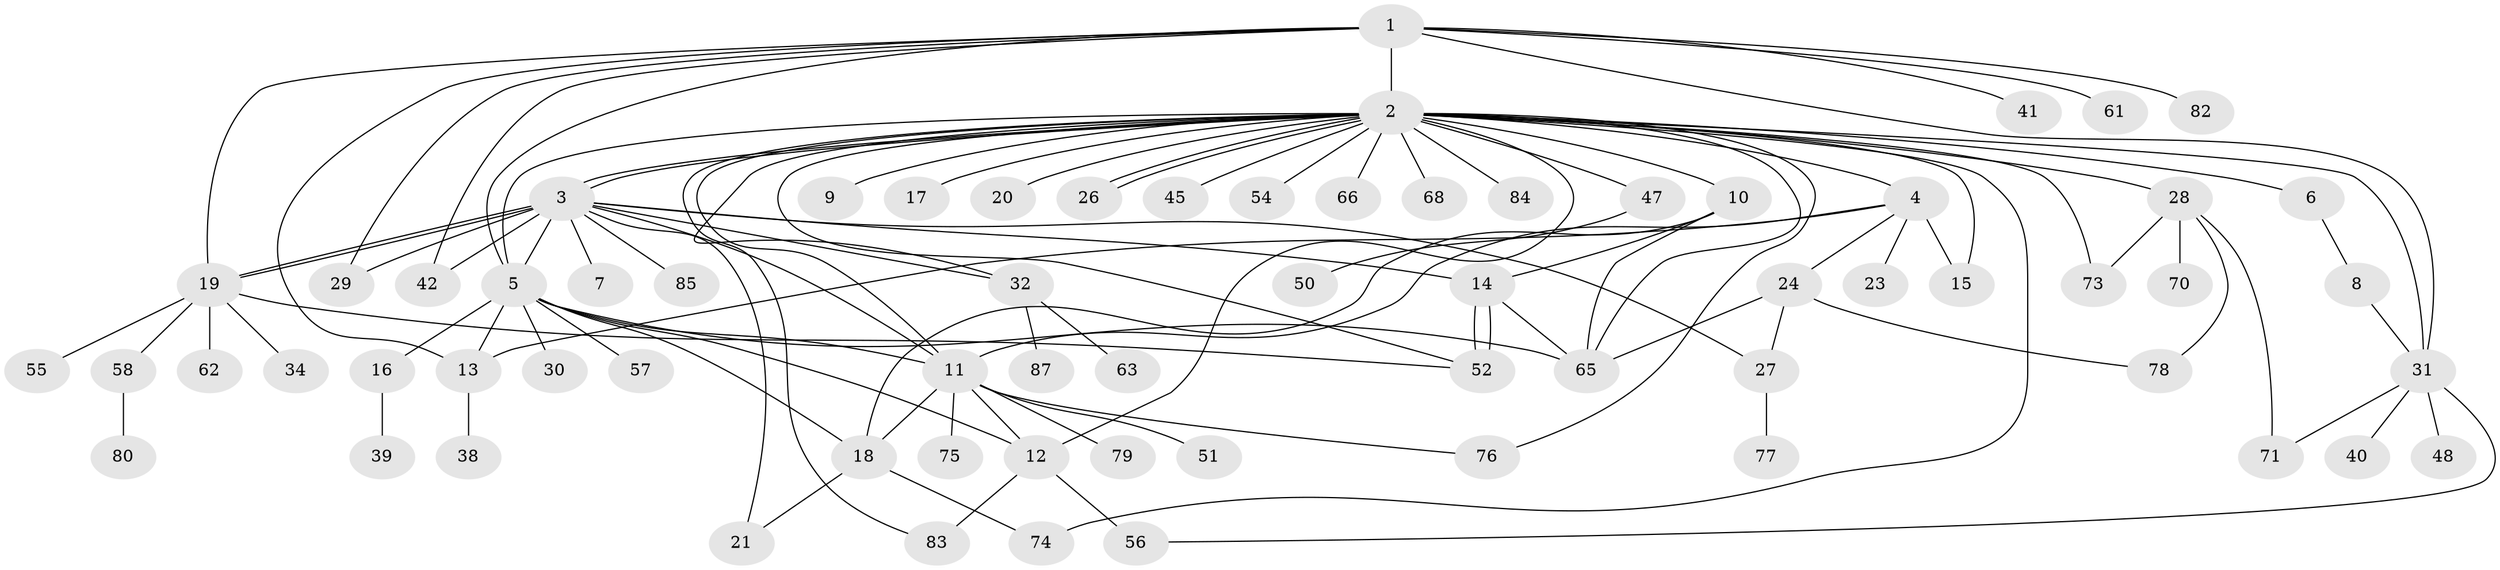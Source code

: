 // Generated by graph-tools (version 1.1) at 2025/52/02/27/25 19:52:00]
// undirected, 68 vertices, 105 edges
graph export_dot {
graph [start="1"]
  node [color=gray90,style=filled];
  1 [super="+33"];
  2 [super="+22"];
  3 [super="+60"];
  4 [super="+72"];
  5 [super="+36"];
  6 [super="+37"];
  7;
  8;
  9;
  10 [super="+46"];
  11 [super="+49"];
  12 [super="+81"];
  13;
  14 [super="+43"];
  15;
  16;
  17;
  18 [super="+64"];
  19 [super="+25"];
  20;
  21;
  23;
  24 [super="+67"];
  26;
  27 [super="+59"];
  28 [super="+53"];
  29;
  30;
  31 [super="+35"];
  32 [super="+69"];
  34;
  38;
  39;
  40;
  41;
  42 [super="+44"];
  45;
  47;
  48;
  50;
  51;
  52;
  54;
  55;
  56;
  57;
  58;
  61;
  62;
  63;
  65 [super="+86"];
  66;
  68;
  70;
  71;
  73;
  74;
  75;
  76;
  77;
  78;
  79;
  80;
  82;
  83;
  84;
  85;
  87;
  1 -- 2 [weight=2];
  1 -- 5;
  1 -- 13;
  1 -- 19;
  1 -- 29;
  1 -- 41;
  1 -- 31;
  1 -- 82;
  1 -- 42;
  1 -- 61;
  2 -- 3;
  2 -- 3;
  2 -- 4;
  2 -- 5;
  2 -- 6;
  2 -- 9;
  2 -- 10 [weight=2];
  2 -- 11;
  2 -- 12;
  2 -- 15;
  2 -- 17;
  2 -- 20;
  2 -- 26;
  2 -- 26;
  2 -- 32;
  2 -- 45;
  2 -- 47 [weight=2];
  2 -- 52;
  2 -- 54;
  2 -- 66;
  2 -- 68;
  2 -- 73;
  2 -- 74;
  2 -- 76;
  2 -- 84;
  2 -- 83;
  2 -- 28;
  2 -- 31;
  2 -- 65;
  3 -- 5;
  3 -- 7;
  3 -- 14;
  3 -- 19;
  3 -- 19;
  3 -- 21;
  3 -- 27;
  3 -- 29;
  3 -- 42;
  3 -- 85;
  3 -- 11;
  3 -- 32;
  4 -- 11;
  4 -- 15;
  4 -- 23;
  4 -- 24;
  4 -- 13;
  5 -- 11;
  5 -- 16;
  5 -- 18;
  5 -- 30;
  5 -- 57;
  5 -- 65;
  5 -- 13;
  5 -- 12;
  6 -- 8;
  8 -- 31;
  10 -- 14;
  10 -- 18;
  10 -- 65;
  11 -- 51;
  11 -- 75;
  11 -- 76;
  11 -- 18;
  11 -- 12;
  11 -- 79;
  12 -- 56;
  12 -- 83;
  13 -- 38;
  14 -- 52 [weight=2];
  14 -- 52;
  14 -- 65;
  16 -- 39;
  18 -- 21;
  18 -- 74;
  19 -- 34;
  19 -- 52;
  19 -- 55;
  19 -- 58;
  19 -- 62;
  24 -- 27;
  24 -- 78;
  24 -- 65;
  27 -- 77;
  28 -- 70;
  28 -- 71;
  28 -- 73;
  28 -- 78;
  31 -- 71;
  31 -- 48;
  31 -- 40;
  31 -- 56;
  32 -- 63;
  32 -- 87;
  47 -- 50;
  58 -- 80;
}
